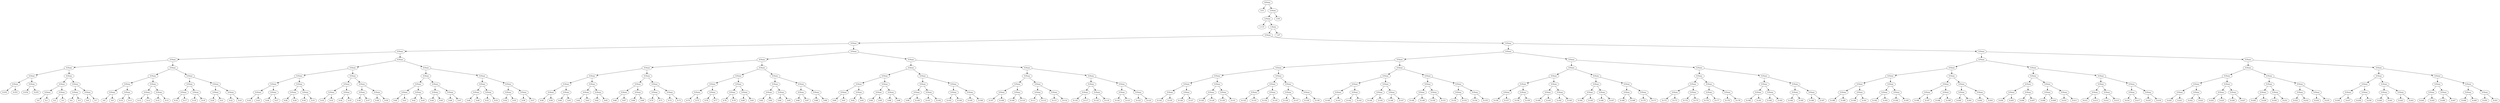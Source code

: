 // Huffman Tree
digraph {
	1312520407520 [label="8:None"]
	1312520407472 [label="3:51"]
	1312520407520 -> 1312520407472
	1312520407328 [label="5:None"]
	1312520407520 -> 1312520407328
	1312520419808 [label="2:None"]
	1312520407328 -> 1312520419808
	1312520419760 [label="1:115"]
	1312520419808 -> 1312520419760
	1312520416352 [label="1:None"]
	1312520419808 -> 1312520416352
	1312520481696 [label="0:None"]
	1312520416352 -> 1312520481696
	1312520408864 [label="0:None"]
	1312520481696 -> 1312520408864
	1312520287584 [label="0:None"]
	1312520408864 -> 1312520287584
	1312520483712 [label="0:None"]
	1312520287584 -> 1312520483712
	1312520484720 [label="0:None"]
	1312520483712 -> 1312520484720
	1312520446624 [label="0:None"]
	1312520484720 -> 1312520446624
	1312520446432 [label="0:None"]
	1312520446624 -> 1312520446432
	1312520446192 [label="0:252"]
	1312520446432 -> 1312520446192
	1312520446384 [label="0:253"]
	1312520446432 -> 1312520446384
	1312520446816 [label="0:None"]
	1312520446624 -> 1312520446816
	1312520446576 [label="0:254"]
	1312520446816 -> 1312520446576
	1312520446768 [label="0:255"]
	1312520446816 -> 1312520446768
	1312520447200 [label="0:None"]
	1312520484720 -> 1312520447200
	1312520447056 [label="0:None"]
	1312520447200 -> 1312520447056
	1312516777568 [label="0:None"]
	1312520447056 -> 1312516777568
	1314145741008 [label="0:0"]
	1312516777568 -> 1314145741008
	1312516777424 [label="0:1"]
	1312516777568 -> 1312516777424
	1314145946896 [label="0:None"]
	1312520447056 -> 1314145946896
	1312516327904 [label="0:2"]
	1314145946896 -> 1312516327904
	1314145947904 [label="0:3"]
	1314145946896 -> 1314145947904
	1312520447344 [label="0:None"]
	1312520447200 -> 1312520447344
	1312520285664 [label="0:None"]
	1312520447344 -> 1312520285664
	1314145948960 [label="0:4"]
	1312520285664 -> 1314145948960
	1312520285760 [label="0:5"]
	1312520285664 -> 1312520285760
	1312520285856 [label="0:None"]
	1312520447344 -> 1312520285856
	1312520285808 [label="0:6"]
	1312520285856 -> 1312520285808
	1312520285904 [label="0:7"]
	1312520285856 -> 1312520285904
	1312520484000 [label="0:None"]
	1312520483712 -> 1312520484000
	1312520447776 [label="0:None"]
	1312520484000 -> 1312520447776
	1312520447632 [label="0:None"]
	1312520447776 -> 1312520447632
	1312520286048 [label="0:None"]
	1312520447632 -> 1312520286048
	1312520286000 [label="0:8"]
	1312520286048 -> 1312520286000
	1312520286096 [label="0:9"]
	1312520286048 -> 1312520286096
	1312520286240 [label="0:None"]
	1312520447632 -> 1312520286240
	1312520286192 [label="0:10"]
	1312520286240 -> 1312520286192
	1312520286288 [label="0:11"]
	1312520286240 -> 1312520286288
	1312520447920 [label="0:None"]
	1312520447776 -> 1312520447920
	1312520286432 [label="0:None"]
	1312520447920 -> 1312520286432
	1312520286384 [label="0:12"]
	1312520286432 -> 1312520286384
	1312520286480 [label="0:13"]
	1312520286432 -> 1312520286480
	1312520286624 [label="0:None"]
	1312520447920 -> 1312520286624
	1312520286576 [label="0:14"]
	1312520286624 -> 1312520286576
	1312520286672 [label="0:15"]
	1312520286624 -> 1312520286672
	1312520448352 [label="0:None"]
	1312520484000 -> 1312520448352
	1312520448208 [label="0:None"]
	1312520448352 -> 1312520448208
	1312520286816 [label="0:None"]
	1312520448208 -> 1312520286816
	1312520286768 [label="0:16"]
	1312520286816 -> 1312520286768
	1312520286864 [label="0:17"]
	1312520286816 -> 1312520286864
	1312520287008 [label="0:None"]
	1312520448208 -> 1312520287008
	1312520286960 [label="0:18"]
	1312520287008 -> 1312520286960
	1312520287056 [label="0:19"]
	1312520287008 -> 1312520287056
	1312520448592 [label="0:None"]
	1312520448352 -> 1312520448592
	1312520287200 [label="0:None"]
	1312520448592 -> 1312520287200
	1312520287152 [label="0:20"]
	1312520287200 -> 1312520287152
	1312520287248 [label="0:21"]
	1312520287200 -> 1312520287248
	1312520287392 [label="0:None"]
	1312520448592 -> 1312520287392
	1312520287344 [label="0:22"]
	1312520287392 -> 1312520287344
	1312520287440 [label="0:23"]
	1312520287392 -> 1312520287440
	1312520405408 [label="0:None"]
	1312520287584 -> 1312520405408
	1312520289120 [label="0:None"]
	1312520405408 -> 1312520289120
	1312520288352 [label="0:None"]
	1312520289120 -> 1312520288352
	1312520287968 [label="0:None"]
	1312520288352 -> 1312520287968
	1312520287776 [label="0:None"]
	1312520287968 -> 1312520287776
	1312520287536 [label="0:24"]
	1312520287776 -> 1312520287536
	1312520287728 [label="0:25"]
	1312520287776 -> 1312520287728
	1312520288160 [label="0:None"]
	1312520287968 -> 1312520288160
	1312520287920 [label="0:26"]
	1312520288160 -> 1312520287920
	1312520288112 [label="0:27"]
	1312520288160 -> 1312520288112
	1312520288736 [label="0:None"]
	1312520288352 -> 1312520288736
	1312520288544 [label="0:None"]
	1312520288736 -> 1312520288544
	1312520288304 [label="0:28"]
	1312520288544 -> 1312520288304
	1312520288496 [label="0:29"]
	1312520288544 -> 1312520288496
	1312520288928 [label="0:None"]
	1312520288736 -> 1312520288928
	1312520288688 [label="0:30"]
	1312520288928 -> 1312520288688
	1312520288880 [label="0:31"]
	1312520288928 -> 1312520288880
	1312520289888 [label="0:None"]
	1312520289120 -> 1312520289888
	1312520289504 [label="0:None"]
	1312520289888 -> 1312520289504
	1312520289312 [label="0:None"]
	1312520289504 -> 1312520289312
	1312520289072 [label="0:32"]
	1312520289312 -> 1312520289072
	1312520289264 [label="0:33"]
	1312520289312 -> 1312520289264
	1312520289696 [label="0:None"]
	1312520289504 -> 1312520289696
	1312520289456 [label="0:34"]
	1312520289696 -> 1312520289456
	1312520289648 [label="0:35"]
	1312520289696 -> 1312520289648
	1312520405264 [label="0:None"]
	1312520289888 -> 1312520405264
	1312520290080 [label="0:None"]
	1312520405264 -> 1312520290080
	1312520289840 [label="0:36"]
	1312520290080 -> 1312520289840
	1312520290032 [label="0:37"]
	1312520290080 -> 1312520290032
	1312520290272 [label="0:None"]
	1312520405264 -> 1312520290272
	1312520290224 [label="0:38"]
	1312520290272 -> 1312520290224
	1312520405168 [label="0:39"]
	1312520290272 -> 1312520405168
	1312520406944 [label="0:None"]
	1312520405408 -> 1312520406944
	1312520406176 [label="0:None"]
	1312520406944 -> 1312520406176
	1312520405792 [label="0:None"]
	1312520406176 -> 1312520405792
	1312520405600 [label="0:None"]
	1312520405792 -> 1312520405600
	1312520405360 [label="0:40"]
	1312520405600 -> 1312520405360
	1312520405552 [label="0:41"]
	1312520405600 -> 1312520405552
	1312520405984 [label="0:None"]
	1312520405792 -> 1312520405984
	1312520405744 [label="0:42"]
	1312520405984 -> 1312520405744
	1312520405936 [label="0:43"]
	1312520405984 -> 1312520405936
	1312520406560 [label="0:None"]
	1312520406176 -> 1312520406560
	1312520406368 [label="0:None"]
	1312520406560 -> 1312520406368
	1312520406128 [label="0:44"]
	1312520406368 -> 1312520406128
	1312520406320 [label="0:45"]
	1312520406368 -> 1312520406320
	1312520406752 [label="0:None"]
	1312520406560 -> 1312520406752
	1312520406512 [label="0:46"]
	1312520406752 -> 1312520406512
	1312520406704 [label="0:47"]
	1312520406752 -> 1312520406704
	1312520408096 [label="0:None"]
	1312520406944 -> 1312520408096
	1312520407712 [label="0:None"]
	1312520408096 -> 1312520407712
	1312520407136 [label="0:None"]
	1312520407712 -> 1312520407136
	1312520406896 [label="0:48"]
	1312520407136 -> 1312520406896
	1312520407088 [label="0:49"]
	1312520407136 -> 1312520407088
	1312520407904 [label="0:None"]
	1312520407712 -> 1312520407904
	1312520407664 [label="0:52"]
	1312520407904 -> 1312520407664
	1312520407856 [label="0:53"]
	1312520407904 -> 1312520407856
	1312520408480 [label="0:None"]
	1312520408096 -> 1312520408480
	1312520408288 [label="0:None"]
	1312520408480 -> 1312520408288
	1312520408048 [label="0:54"]
	1312520408288 -> 1312520408048
	1312520408240 [label="0:55"]
	1312520408288 -> 1312520408240
	1312520408672 [label="0:None"]
	1312520408480 -> 1312520408672
	1312520408432 [label="0:56"]
	1312520408672 -> 1312520408432
	1312520408624 [label="0:57"]
	1312520408672 -> 1312520408624
	1312520415008 [label="0:None"]
	1312520408864 -> 1312520415008
	1312520411936 [label="0:None"]
	1312520415008 -> 1312520411936
	1312520410400 [label="0:None"]
	1312520411936 -> 1312520410400
	1312520409632 [label="0:None"]
	1312520410400 -> 1312520409632
	1312520409248 [label="0:None"]
	1312520409632 -> 1312520409248
	1312520409056 [label="0:None"]
	1312520409248 -> 1312520409056
	1312520408816 [label="0:58"]
	1312520409056 -> 1312520408816
	1312520409008 [label="0:59"]
	1312520409056 -> 1312520409008
	1312520409440 [label="0:None"]
	1312520409248 -> 1312520409440
	1312520409200 [label="0:60"]
	1312520409440 -> 1312520409200
	1312520409392 [label="0:61"]
	1312520409440 -> 1312520409392
	1312520410016 [label="0:None"]
	1312520409632 -> 1312520410016
	1312520409824 [label="0:None"]
	1312520410016 -> 1312520409824
	1312520409584 [label="0:62"]
	1312520409824 -> 1312520409584
	1312520409776 [label="0:63"]
	1312520409824 -> 1312520409776
	1312520410208 [label="0:None"]
	1312520410016 -> 1312520410208
	1312520409968 [label="0:64"]
	1312520410208 -> 1312520409968
	1312520410160 [label="0:65"]
	1312520410208 -> 1312520410160
	1312520411168 [label="0:None"]
	1312520410400 -> 1312520411168
	1312520410784 [label="0:None"]
	1312520411168 -> 1312520410784
	1312520410592 [label="0:None"]
	1312520410784 -> 1312520410592
	1312520410352 [label="0:66"]
	1312520410592 -> 1312520410352
	1312520410544 [label="0:67"]
	1312520410592 -> 1312520410544
	1312520410976 [label="0:None"]
	1312520410784 -> 1312520410976
	1312520410736 [label="0:68"]
	1312520410976 -> 1312520410736
	1312520410928 [label="0:69"]
	1312520410976 -> 1312520410928
	1312520411552 [label="0:None"]
	1312520411168 -> 1312520411552
	1312520411360 [label="0:None"]
	1312520411552 -> 1312520411360
	1312520411120 [label="0:70"]
	1312520411360 -> 1312520411120
	1312520411312 [label="0:71"]
	1312520411360 -> 1312520411312
	1312520411744 [label="0:None"]
	1312520411552 -> 1312520411744
	1312520411504 [label="0:72"]
	1312520411744 -> 1312520411504
	1312520411696 [label="0:73"]
	1312520411744 -> 1312520411696
	1312520413472 [label="0:None"]
	1312520411936 -> 1312520413472
	1312520412704 [label="0:None"]
	1312520413472 -> 1312520412704
	1312520412320 [label="0:None"]
	1312520412704 -> 1312520412320
	1312520412128 [label="0:None"]
	1312520412320 -> 1312520412128
	1312520411888 [label="0:74"]
	1312520412128 -> 1312520411888
	1312520412080 [label="0:75"]
	1312520412128 -> 1312520412080
	1312520412512 [label="0:None"]
	1312520412320 -> 1312520412512
	1312520412272 [label="0:76"]
	1312520412512 -> 1312520412272
	1312520412464 [label="0:77"]
	1312520412512 -> 1312520412464
	1312520413088 [label="0:None"]
	1312520412704 -> 1312520413088
	1312520412896 [label="0:None"]
	1312520413088 -> 1312520412896
	1312520412656 [label="0:78"]
	1312520412896 -> 1312520412656
	1312520412848 [label="0:79"]
	1312520412896 -> 1312520412848
	1312520413280 [label="0:None"]
	1312520413088 -> 1312520413280
	1312520413040 [label="0:80"]
	1312520413280 -> 1312520413040
	1312520413232 [label="0:81"]
	1312520413280 -> 1312520413232
	1312520414240 [label="0:None"]
	1312520413472 -> 1312520414240
	1312520413856 [label="0:None"]
	1312520414240 -> 1312520413856
	1312520413664 [label="0:None"]
	1312520413856 -> 1312520413664
	1312520413424 [label="0:82"]
	1312520413664 -> 1312520413424
	1312520413616 [label="0:83"]
	1312520413664 -> 1312520413616
	1312520414048 [label="0:None"]
	1312520413856 -> 1312520414048
	1312520413808 [label="0:84"]
	1312520414048 -> 1312520413808
	1312520414000 [label="0:85"]
	1312520414048 -> 1312520414000
	1312520414624 [label="0:None"]
	1312520414240 -> 1312520414624
	1312520414432 [label="0:None"]
	1312520414624 -> 1312520414432
	1312520414192 [label="0:86"]
	1312520414432 -> 1312520414192
	1312520414384 [label="0:87"]
	1312520414432 -> 1312520414384
	1312520414816 [label="0:None"]
	1312520414624 -> 1312520414816
	1312520414576 [label="0:88"]
	1312520414816 -> 1312520414576
	1312520414768 [label="0:89"]
	1312520414816 -> 1312520414768
	1312520418272 [label="0:None"]
	1312520415008 -> 1312520418272
	1312520416736 [label="0:None"]
	1312520418272 -> 1312520416736
	1312520415776 [label="0:None"]
	1312520416736 -> 1312520415776
	1312520415392 [label="0:None"]
	1312520415776 -> 1312520415392
	1312520415200 [label="0:None"]
	1312520415392 -> 1312520415200
	1312520414960 [label="0:90"]
	1312520415200 -> 1312520414960
	1312520415152 [label="0:91"]
	1312520415200 -> 1312520415152
	1312520415584 [label="0:None"]
	1312520415392 -> 1312520415584
	1312520415344 [label="0:92"]
	1312520415584 -> 1312520415344
	1312520415536 [label="0:93"]
	1312520415584 -> 1312520415536
	1312520416160 [label="0:None"]
	1312520415776 -> 1312520416160
	1312520415968 [label="0:None"]
	1312520416160 -> 1312520415968
	1312520415728 [label="0:94"]
	1312520415968 -> 1312520415728
	1312520415920 [label="0:95"]
	1312520415968 -> 1312520415920
	1312520416544 [label="0:None"]
	1312520416160 -> 1312520416544
	1312520416112 [label="0:96"]
	1312520416544 -> 1312520416112
	1312520416496 [label="0:98"]
	1312520416544 -> 1312520416496
	1312520417504 [label="0:None"]
	1312520416736 -> 1312520417504
	1312520417120 [label="0:None"]
	1312520417504 -> 1312520417120
	1312520416928 [label="0:None"]
	1312520417120 -> 1312520416928
	1312520416688 [label="0:99"]
	1312520416928 -> 1312520416688
	1312520416880 [label="0:100"]
	1312520416928 -> 1312520416880
	1312520417312 [label="0:None"]
	1312520417120 -> 1312520417312
	1312520417072 [label="0:101"]
	1312520417312 -> 1312520417072
	1312520417264 [label="0:102"]
	1312520417312 -> 1312520417264
	1312520417888 [label="0:None"]
	1312520417504 -> 1312520417888
	1312520417696 [label="0:None"]
	1312520417888 -> 1312520417696
	1312520417456 [label="0:103"]
	1312520417696 -> 1312520417456
	1312520417648 [label="0:104"]
	1312520417696 -> 1312520417648
	1312520418080 [label="0:None"]
	1312520417888 -> 1312520418080
	1312520417840 [label="0:105"]
	1312520418080 -> 1312520417840
	1312520418032 [label="0:106"]
	1312520418080 -> 1312520418032
	1312520420000 [label="0:None"]
	1312520418272 -> 1312520420000
	1312520419040 [label="0:None"]
	1312520420000 -> 1312520419040
	1312520418656 [label="0:None"]
	1312520419040 -> 1312520418656
	1312520418464 [label="0:None"]
	1312520418656 -> 1312520418464
	1312520418224 [label="0:107"]
	1312520418464 -> 1312520418224
	1312520418416 [label="0:108"]
	1312520418464 -> 1312520418416
	1312520418848 [label="0:None"]
	1312520418656 -> 1312520418848
	1312520418608 [label="0:109"]
	1312520418848 -> 1312520418608
	1312520418800 [label="0:110"]
	1312520418848 -> 1312520418800
	1312520419424 [label="0:None"]
	1312520419040 -> 1312520419424
	1312520419232 [label="0:None"]
	1312520419424 -> 1312520419232
	1312520418992 [label="0:111"]
	1312520419232 -> 1312520418992
	1312520419184 [label="0:112"]
	1312520419232 -> 1312520419184
	1312520419616 [label="0:None"]
	1312520419424 -> 1312520419616
	1312520419376 [label="0:113"]
	1312520419616 -> 1312520419376
	1312520419568 [label="0:114"]
	1312520419616 -> 1312520419568
	1312520420768 [label="0:None"]
	1312520420000 -> 1312520420768
	1312520420384 [label="0:None"]
	1312520420768 -> 1312520420384
	1312520420192 [label="0:None"]
	1312520420384 -> 1312520420192
	1312520419952 [label="0:116"]
	1312520420192 -> 1312520419952
	1312520420144 [label="0:117"]
	1312520420192 -> 1312520420144
	1312520420576 [label="0:None"]
	1312520420384 -> 1312520420576
	1312520420336 [label="0:118"]
	1312520420576 -> 1312520420336
	1312520420528 [label="0:119"]
	1312520420576 -> 1312520420528
	1312520421152 [label="0:None"]
	1312520420768 -> 1312520421152
	1312520420960 [label="0:None"]
	1312520421152 -> 1312520420960
	1312520420720 [label="0:120"]
	1312520420960 -> 1312520420720
	1312520420912 [label="0:121"]
	1312520420960 -> 1312520420912
	1312520421456 [label="0:None"]
	1312520421152 -> 1312520421456
	1312520421104 [label="0:122"]
	1312520421456 -> 1312520421104
	1312520421296 [label="0:123"]
	1312520421456 -> 1312520421296
	1312520421600 [label="0:None"]
	1312520481696 -> 1312520421600
	1312520427744 [label="0:None"]
	1312520421600 -> 1312520427744
	1312520424672 [label="0:None"]
	1312520427744 -> 1312520424672
	1312520423136 [label="0:None"]
	1312520424672 -> 1312520423136
	1312520422368 [label="0:None"]
	1312520423136 -> 1312520422368
	1312520421984 [label="0:None"]
	1312520422368 -> 1312520421984
	1312520421792 [label="0:None"]
	1312520421984 -> 1312520421792
	1312520421552 [label="0:124"]
	1312520421792 -> 1312520421552
	1312520421744 [label="0:125"]
	1312520421792 -> 1312520421744
	1312520422176 [label="0:None"]
	1312520421984 -> 1312520422176
	1312520421936 [label="0:126"]
	1312520422176 -> 1312520421936
	1312520422128 [label="0:127"]
	1312520422176 -> 1312520422128
	1312520422752 [label="0:None"]
	1312520422368 -> 1312520422752
	1312520422560 [label="0:None"]
	1312520422752 -> 1312520422560
	1312520422320 [label="0:128"]
	1312520422560 -> 1312520422320
	1312520422512 [label="0:129"]
	1312520422560 -> 1312520422512
	1312520422944 [label="0:None"]
	1312520422752 -> 1312520422944
	1312520422704 [label="0:130"]
	1312520422944 -> 1312520422704
	1312520422896 [label="0:131"]
	1312520422944 -> 1312520422896
	1312520423904 [label="0:None"]
	1312520423136 -> 1312520423904
	1312520423520 [label="0:None"]
	1312520423904 -> 1312520423520
	1312520423328 [label="0:None"]
	1312520423520 -> 1312520423328
	1312520423088 [label="0:132"]
	1312520423328 -> 1312520423088
	1312520423280 [label="0:133"]
	1312520423328 -> 1312520423280
	1312520423712 [label="0:None"]
	1312520423520 -> 1312520423712
	1312520423472 [label="0:134"]
	1312520423712 -> 1312520423472
	1312520423664 [label="0:135"]
	1312520423712 -> 1312520423664
	1312520424288 [label="0:None"]
	1312520423904 -> 1312520424288
	1312520424096 [label="0:None"]
	1312520424288 -> 1312520424096
	1312520423856 [label="0:136"]
	1312520424096 -> 1312520423856
	1312520424048 [label="0:137"]
	1312520424096 -> 1312520424048
	1312520424480 [label="0:None"]
	1312520424288 -> 1312520424480
	1312520424240 [label="0:138"]
	1312520424480 -> 1312520424240
	1312520424432 [label="0:139"]
	1312520424480 -> 1312520424432
	1312520426208 [label="0:None"]
	1312520424672 -> 1312520426208
	1312520425440 [label="0:None"]
	1312520426208 -> 1312520425440
	1312520425056 [label="0:None"]
	1312520425440 -> 1312520425056
	1312520424864 [label="0:None"]
	1312520425056 -> 1312520424864
	1312520424624 [label="0:140"]
	1312520424864 -> 1312520424624
	1312520424816 [label="0:141"]
	1312520424864 -> 1312520424816
	1312520425248 [label="0:None"]
	1312520425056 -> 1312520425248
	1312520425008 [label="0:142"]
	1312520425248 -> 1312520425008
	1312520425200 [label="0:143"]
	1312520425248 -> 1312520425200
	1312520425824 [label="0:None"]
	1312520425440 -> 1312520425824
	1312520425632 [label="0:None"]
	1312520425824 -> 1312520425632
	1312520425392 [label="0:144"]
	1312520425632 -> 1312520425392
	1312520425584 [label="0:145"]
	1312520425632 -> 1312520425584
	1312520426016 [label="0:None"]
	1312520425824 -> 1312520426016
	1312520425776 [label="0:146"]
	1312520426016 -> 1312520425776
	1312520425968 [label="0:147"]
	1312520426016 -> 1312520425968
	1312520426976 [label="0:None"]
	1312520426208 -> 1312520426976
	1312520426592 [label="0:None"]
	1312520426976 -> 1312520426592
	1312520426400 [label="0:None"]
	1312520426592 -> 1312520426400
	1312520426160 [label="0:148"]
	1312520426400 -> 1312520426160
	1312520426352 [label="0:149"]
	1312520426400 -> 1312520426352
	1312520426784 [label="0:None"]
	1312520426592 -> 1312520426784
	1312520426544 [label="0:150"]
	1312520426784 -> 1312520426544
	1312520426736 [label="0:151"]
	1312520426784 -> 1312520426736
	1312520427360 [label="0:None"]
	1312520426976 -> 1312520427360
	1312520427168 [label="0:None"]
	1312520427360 -> 1312520427168
	1312520426928 [label="0:152"]
	1312520427168 -> 1312520426928
	1312520427120 [label="0:153"]
	1312520427168 -> 1312520427120
	1312520427552 [label="0:None"]
	1312520427360 -> 1312520427552
	1312520427312 [label="0:154"]
	1312520427552 -> 1312520427312
	1312520427504 [label="0:155"]
	1312520427552 -> 1312520427504
	1312520430816 [label="0:None"]
	1312520427744 -> 1312520430816
	1312520429280 [label="0:None"]
	1312520430816 -> 1312520429280
	1312520428512 [label="0:None"]
	1312520429280 -> 1312520428512
	1312520428128 [label="0:None"]
	1312520428512 -> 1312520428128
	1312520427936 [label="0:None"]
	1312520428128 -> 1312520427936
	1312520427696 [label="0:156"]
	1312520427936 -> 1312520427696
	1312520427888 [label="0:157"]
	1312520427936 -> 1312520427888
	1312520428320 [label="0:None"]
	1312520428128 -> 1312520428320
	1312520428080 [label="0:158"]
	1312520428320 -> 1312520428080
	1312520428272 [label="0:159"]
	1312520428320 -> 1312520428272
	1312520428896 [label="0:None"]
	1312520428512 -> 1312520428896
	1312520428704 [label="0:None"]
	1312520428896 -> 1312520428704
	1312520428464 [label="0:160"]
	1312520428704 -> 1312520428464
	1312520428656 [label="0:161"]
	1312520428704 -> 1312520428656
	1312520429088 [label="0:None"]
	1312520428896 -> 1312520429088
	1312520428848 [label="0:162"]
	1312520429088 -> 1312520428848
	1312520429040 [label="0:163"]
	1312520429088 -> 1312520429040
	1312520430048 [label="0:None"]
	1312520429280 -> 1312520430048
	1312520429664 [label="0:None"]
	1312520430048 -> 1312520429664
	1312520429472 [label="0:None"]
	1312520429664 -> 1312520429472
	1312520429232 [label="0:164"]
	1312520429472 -> 1312520429232
	1312520429424 [label="0:165"]
	1312520429472 -> 1312520429424
	1312520429856 [label="0:None"]
	1312520429664 -> 1312520429856
	1312520429616 [label="0:166"]
	1312520429856 -> 1312520429616
	1312520429808 [label="0:167"]
	1312520429856 -> 1312520429808
	1312520430432 [label="0:None"]
	1312520430048 -> 1312520430432
	1312520430240 [label="0:None"]
	1312520430432 -> 1312520430240
	1312520430000 [label="0:168"]
	1312520430240 -> 1312520430000
	1312520430192 [label="0:169"]
	1312520430240 -> 1312520430192
	1312520430624 [label="0:None"]
	1312520430432 -> 1312520430624
	1312520430384 [label="0:170"]
	1312520430624 -> 1312520430384
	1312520430576 [label="0:171"]
	1312520430624 -> 1312520430576
	1312520432352 [label="0:None"]
	1312520430816 -> 1312520432352
	1312520431584 [label="0:None"]
	1312520432352 -> 1312520431584
	1312520431200 [label="0:None"]
	1312520431584 -> 1312520431200
	1312520431008 [label="0:None"]
	1312520431200 -> 1312520431008
	1312520430768 [label="0:172"]
	1312520431008 -> 1312520430768
	1312520430960 [label="0:173"]
	1312520431008 -> 1312520430960
	1312520431392 [label="0:None"]
	1312520431200 -> 1312520431392
	1312520431152 [label="0:174"]
	1312520431392 -> 1312520431152
	1312520431344 [label="0:175"]
	1312520431392 -> 1312520431344
	1312520431968 [label="0:None"]
	1312520431584 -> 1312520431968
	1312520431776 [label="0:None"]
	1312520431968 -> 1312520431776
	1312520431536 [label="0:176"]
	1312520431776 -> 1312520431536
	1312520431728 [label="0:177"]
	1312520431776 -> 1312520431728
	1312520432160 [label="0:None"]
	1312520431968 -> 1312520432160
	1312520431920 [label="0:178"]
	1312520432160 -> 1312520431920
	1312520432112 [label="0:179"]
	1312520432160 -> 1312520432112
	1312520433120 [label="0:None"]
	1312520432352 -> 1312520433120
	1312520432736 [label="0:None"]
	1312520433120 -> 1312520432736
	1312520432544 [label="0:None"]
	1312520432736 -> 1312520432544
	1312520432304 [label="0:180"]
	1312520432544 -> 1312520432304
	1312520432496 [label="0:181"]
	1312520432544 -> 1312520432496
	1312520432928 [label="0:None"]
	1312520432736 -> 1312520432928
	1312520432688 [label="0:182"]
	1312520432928 -> 1312520432688
	1312520432880 [label="0:183"]
	1312520432928 -> 1312520432880
	1312520433504 [label="0:None"]
	1312520433120 -> 1312520433504
	1312520433312 [label="0:None"]
	1312520433504 -> 1312520433312
	1312520433072 [label="0:184"]
	1312520433312 -> 1312520433072
	1312520433264 [label="0:185"]
	1312520433312 -> 1312520433264
	1312520433696 [label="0:None"]
	1312520433504 -> 1312520433696
	1312520433456 [label="0:186"]
	1312520433696 -> 1312520433456
	1312520433648 [label="0:187"]
	1312520433696 -> 1312520433648
	1312520481264 [label="0:None"]
	1312520421600 -> 1312520481264
	1312520433888 [label="0:None"]
	1312520481264 -> 1312520433888
	1312520435424 [label="0:None"]
	1312520433888 -> 1312520435424
	1312520434656 [label="0:None"]
	1312520435424 -> 1312520434656
	1312520434272 [label="0:None"]
	1312520434656 -> 1312520434272
	1312520434080 [label="0:None"]
	1312520434272 -> 1312520434080
	1312520433840 [label="0:188"]
	1312520434080 -> 1312520433840
	1312520434032 [label="0:189"]
	1312520434080 -> 1312520434032
	1312520434464 [label="0:None"]
	1312520434272 -> 1312520434464
	1312520434224 [label="0:190"]
	1312520434464 -> 1312520434224
	1312520434416 [label="0:191"]
	1312520434464 -> 1312520434416
	1312520435040 [label="0:None"]
	1312520434656 -> 1312520435040
	1312520434848 [label="0:None"]
	1312520435040 -> 1312520434848
	1312520434608 [label="0:192"]
	1312520434848 -> 1312520434608
	1312520434800 [label="0:193"]
	1312520434848 -> 1312520434800
	1312520435232 [label="0:None"]
	1312520435040 -> 1312520435232
	1312520434992 [label="0:194"]
	1312520435232 -> 1312520434992
	1312520435184 [label="0:195"]
	1312520435232 -> 1312520435184
	1312520436192 [label="0:None"]
	1312520435424 -> 1312520436192
	1312520435808 [label="0:None"]
	1312520436192 -> 1312520435808
	1312520435616 [label="0:None"]
	1312520435808 -> 1312520435616
	1312520435376 [label="0:196"]
	1312520435616 -> 1312520435376
	1312520435568 [label="0:197"]
	1312520435616 -> 1312520435568
	1312520436000 [label="0:None"]
	1312520435808 -> 1312520436000
	1312520435760 [label="0:198"]
	1312520436000 -> 1312520435760
	1312520435952 [label="0:199"]
	1312520436000 -> 1312520435952
	1312520436576 [label="0:None"]
	1312520436192 -> 1312520436576
	1312520436384 [label="0:None"]
	1312520436576 -> 1312520436384
	1312520436144 [label="0:200"]
	1312520436384 -> 1312520436144
	1312520436336 [label="0:201"]
	1312520436384 -> 1312520436336
	1312520436768 [label="0:None"]
	1312520436576 -> 1312520436768
	1312520436528 [label="0:202"]
	1312520436768 -> 1312520436528
	1312520436720 [label="0:203"]
	1312520436768 -> 1312520436720
	1312520436960 [label="0:None"]
	1312520433888 -> 1312520436960
	1312520438032 [label="0:None"]
	1312520436960 -> 1312520438032
	1312520437344 [label="0:None"]
	1312520438032 -> 1312520437344
	1312520437152 [label="0:None"]
	1312520437344 -> 1312520437152
	1312520436912 [label="0:204"]
	1312520437152 -> 1312520436912
	1312520437104 [label="0:205"]
	1312520437152 -> 1312520437104
	1312520437536 [label="0:None"]
	1312520437344 -> 1312520437536
	1312520437296 [label="0:206"]
	1312520437536 -> 1312520437296
	1312520437488 [label="0:207"]
	1312520437536 -> 1312520437488
	1312520438176 [label="0:None"]
	1312520438032 -> 1312520438176
	1312520437728 [label="0:None"]
	1312520438176 -> 1312520437728
	1312520437680 [label="0:208"]
	1312520437728 -> 1312520437680
	1312520437936 [label="0:209"]
	1312520437728 -> 1312520437936
	1312520438368 [label="0:None"]
	1312520438176 -> 1312520438368
	1312520438128 [label="0:210"]
	1312520438368 -> 1312520438128
	1312520438320 [label="0:211"]
	1312520438368 -> 1312520438320
	1312520439328 [label="0:None"]
	1312520436960 -> 1312520439328
	1312520438944 [label="0:None"]
	1312520439328 -> 1312520438944
	1312520438752 [label="0:None"]
	1312520438944 -> 1312520438752
	1312520438512 [label="0:212"]
	1312520438752 -> 1312520438512
	1312520438704 [label="0:213"]
	1312520438752 -> 1312520438704
	1312520439136 [label="0:None"]
	1312520438944 -> 1312520439136
	1312520438896 [label="0:214"]
	1312520439136 -> 1312520438896
	1312520439088 [label="0:215"]
	1312520439136 -> 1312520439088
	1312520439712 [label="0:None"]
	1312520439328 -> 1312520439712
	1312520439520 [label="0:None"]
	1312520439712 -> 1312520439520
	1312520439280 [label="0:216"]
	1312520439520 -> 1312520439280
	1312520439472 [label="0:217"]
	1312520439520 -> 1312520439472
	1312520439904 [label="0:None"]
	1312520439712 -> 1312520439904
	1312520439664 [label="0:218"]
	1312520439904 -> 1312520439664
	1312520439856 [label="0:219"]
	1312520439904 -> 1312520439856
	1312520485872 [label="0:None"]
	1312520481264 -> 1312520485872
	1312520486592 [label="0:None"]
	1312520485872 -> 1312520486592
	1312520440864 [label="0:None"]
	1312520486592 -> 1312520440864
	1312520440480 [label="0:None"]
	1312520440864 -> 1312520440480
	1312520440288 [label="0:None"]
	1312520440480 -> 1312520440288
	1312520440048 [label="0:220"]
	1312520440288 -> 1312520440048
	1312520440240 [label="0:221"]
	1312520440288 -> 1312520440240
	1312520440672 [label="0:None"]
	1312520440480 -> 1312520440672
	1312520440432 [label="0:222"]
	1312520440672 -> 1312520440432
	1312520440624 [label="0:223"]
	1312520440672 -> 1312520440624
	1312520441248 [label="0:None"]
	1312520440864 -> 1312520441248
	1312520441056 [label="0:None"]
	1312520441248 -> 1312520441056
	1312520440816 [label="0:224"]
	1312520441056 -> 1312520440816
	1312520441008 [label="0:225"]
	1312520441056 -> 1312520441008
	1312520441440 [label="0:None"]
	1312520441248 -> 1312520441440
	1312520441200 [label="0:226"]
	1312520441440 -> 1312520441200
	1312520441392 [label="0:227"]
	1312520441440 -> 1312520441392
	1312520486880 [label="0:None"]
	1312520486592 -> 1312520486880
	1312520442016 [label="0:None"]
	1312520486880 -> 1312520442016
	1312520441824 [label="0:None"]
	1312520442016 -> 1312520441824
	1312520441584 [label="0:228"]
	1312520441824 -> 1312520441584
	1312520441776 [label="0:229"]
	1312520441824 -> 1312520441776
	1312520442208 [label="0:None"]
	1312520442016 -> 1312520442208
	1312520441968 [label="0:230"]
	1312520442208 -> 1312520441968
	1312520442160 [label="0:231"]
	1312520442208 -> 1312520442160
	1312520442784 [label="0:None"]
	1312520486880 -> 1312520442784
	1312520442592 [label="0:None"]
	1312520442784 -> 1312520442592
	1312520442352 [label="0:232"]
	1312520442592 -> 1312520442352
	1312520442544 [label="0:233"]
	1312520442592 -> 1312520442544
	1312520442976 [label="0:None"]
	1312520442784 -> 1312520442976
	1312520442736 [label="0:234"]
	1312520442976 -> 1312520442736
	1312520442928 [label="0:235"]
	1312520442976 -> 1312520442928
	1312520485152 [label="0:None"]
	1312520485872 -> 1312520485152
	1312520486160 [label="0:None"]
	1312520485152 -> 1312520486160
	1312520443552 [label="0:None"]
	1312520486160 -> 1312520443552
	1312520443360 [label="0:None"]
	1312520443552 -> 1312520443360
	1312520443120 [label="0:236"]
	1312520443360 -> 1312520443120
	1312520443312 [label="0:237"]
	1312520443360 -> 1312520443312
	1312520443744 [label="0:None"]
	1312520443552 -> 1312520443744
	1312520443504 [label="0:238"]
	1312520443744 -> 1312520443504
	1312520443696 [label="0:239"]
	1312520443744 -> 1312520443696
	1312520444320 [label="0:None"]
	1312520486160 -> 1312520444320
	1312520444128 [label="0:None"]
	1312520444320 -> 1312520444128
	1312520443888 [label="0:240"]
	1312520444128 -> 1312520443888
	1312520444080 [label="0:241"]
	1312520444128 -> 1312520444080
	1312520444512 [label="0:None"]
	1312520444320 -> 1312520444512
	1312520444272 [label="0:242"]
	1312520444512 -> 1312520444272
	1312520444464 [label="0:243"]
	1312520444512 -> 1312520444464
	1312520485440 [label="0:None"]
	1312520485152 -> 1312520485440
	1312520445088 [label="0:None"]
	1312520485440 -> 1312520445088
	1312520444896 [label="0:None"]
	1312520445088 -> 1312520444896
	1312520444656 [label="0:244"]
	1312520444896 -> 1312520444656
	1312520444848 [label="0:245"]
	1312520444896 -> 1312520444848
	1312520445280 [label="0:None"]
	1312520445088 -> 1312520445280
	1312520445040 [label="0:246"]
	1312520445280 -> 1312520445040
	1312520445232 [label="0:247"]
	1312520445280 -> 1312520445232
	1312520445856 [label="0:None"]
	1312520485440 -> 1312520445856
	1312520445664 [label="0:None"]
	1312520445856 -> 1312520445664
	1312520445424 [label="0:248"]
	1312520445664 -> 1312520445424
	1312520445616 [label="0:249"]
	1312520445664 -> 1312520445616
	1312520446048 [label="0:None"]
	1312520445856 -> 1312520446048
	1312520445808 [label="0:250"]
	1312520446048 -> 1312520445808
	1312520446000 [label="0:251"]
	1312520446048 -> 1312520446000
	1312520416304 [label="1:97"]
	1312520416352 -> 1312520416304
	1312520407280 [label="3:50"]
	1312520407328 -> 1312520407280
}
